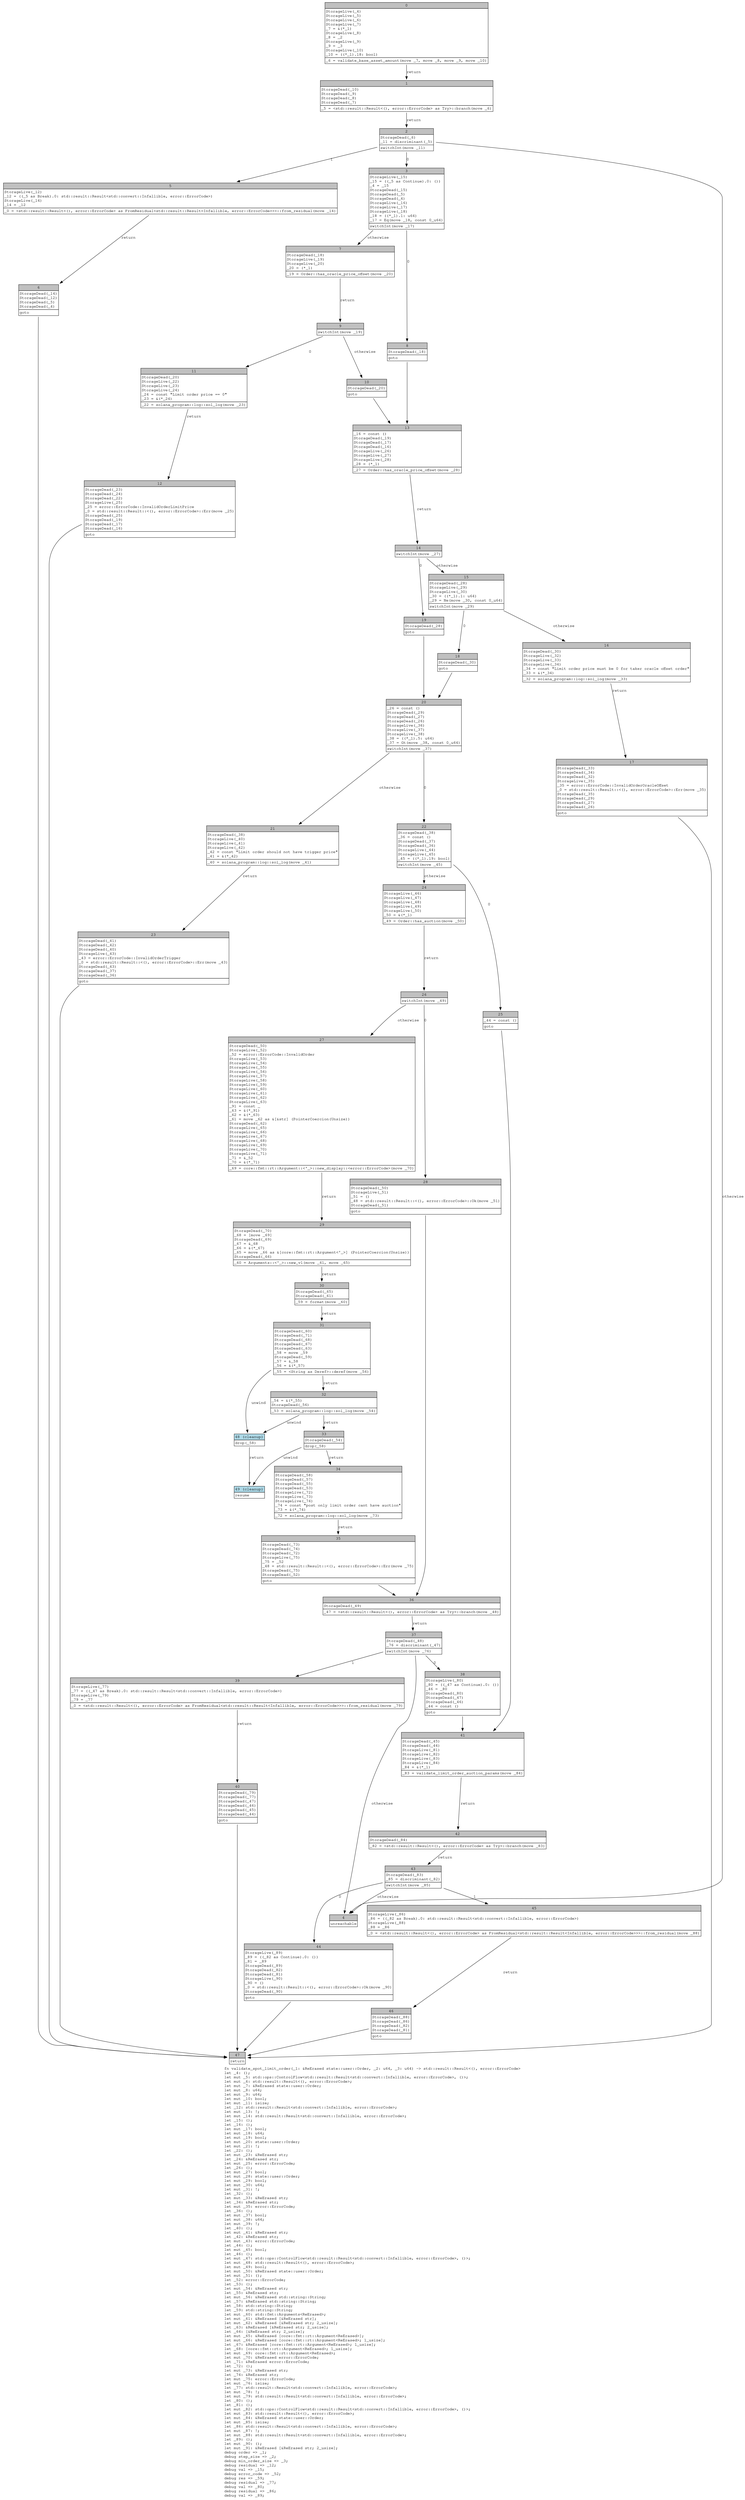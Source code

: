 digraph Mir_0_4568 {
    graph [fontname="Courier, monospace"];
    node [fontname="Courier, monospace"];
    edge [fontname="Courier, monospace"];
    label=<fn validate_spot_limit_order(_1: &amp;ReErased state::user::Order, _2: u64, _3: u64) -&gt; std::result::Result&lt;(), error::ErrorCode&gt;<br align="left"/>let _4: ();<br align="left"/>let mut _5: std::ops::ControlFlow&lt;std::result::Result&lt;std::convert::Infallible, error::ErrorCode&gt;, ()&gt;;<br align="left"/>let mut _6: std::result::Result&lt;(), error::ErrorCode&gt;;<br align="left"/>let mut _7: &amp;ReErased state::user::Order;<br align="left"/>let mut _8: u64;<br align="left"/>let mut _9: u64;<br align="left"/>let mut _10: bool;<br align="left"/>let mut _11: isize;<br align="left"/>let _12: std::result::Result&lt;std::convert::Infallible, error::ErrorCode&gt;;<br align="left"/>let mut _13: !;<br align="left"/>let mut _14: std::result::Result&lt;std::convert::Infallible, error::ErrorCode&gt;;<br align="left"/>let _15: ();<br align="left"/>let _16: ();<br align="left"/>let mut _17: bool;<br align="left"/>let mut _18: u64;<br align="left"/>let mut _19: bool;<br align="left"/>let mut _20: state::user::Order;<br align="left"/>let mut _21: !;<br align="left"/>let _22: ();<br align="left"/>let mut _23: &amp;ReErased str;<br align="left"/>let _24: &amp;ReErased str;<br align="left"/>let mut _25: error::ErrorCode;<br align="left"/>let _26: ();<br align="left"/>let mut _27: bool;<br align="left"/>let mut _28: state::user::Order;<br align="left"/>let mut _29: bool;<br align="left"/>let mut _30: u64;<br align="left"/>let mut _31: !;<br align="left"/>let _32: ();<br align="left"/>let mut _33: &amp;ReErased str;<br align="left"/>let _34: &amp;ReErased str;<br align="left"/>let mut _35: error::ErrorCode;<br align="left"/>let _36: ();<br align="left"/>let mut _37: bool;<br align="left"/>let mut _38: u64;<br align="left"/>let mut _39: !;<br align="left"/>let _40: ();<br align="left"/>let mut _41: &amp;ReErased str;<br align="left"/>let _42: &amp;ReErased str;<br align="left"/>let mut _43: error::ErrorCode;<br align="left"/>let _44: ();<br align="left"/>let mut _45: bool;<br align="left"/>let _46: ();<br align="left"/>let mut _47: std::ops::ControlFlow&lt;std::result::Result&lt;std::convert::Infallible, error::ErrorCode&gt;, ()&gt;;<br align="left"/>let mut _48: std::result::Result&lt;(), error::ErrorCode&gt;;<br align="left"/>let mut _49: bool;<br align="left"/>let mut _50: &amp;ReErased state::user::Order;<br align="left"/>let mut _51: ();<br align="left"/>let _52: error::ErrorCode;<br align="left"/>let _53: ();<br align="left"/>let mut _54: &amp;ReErased str;<br align="left"/>let _55: &amp;ReErased str;<br align="left"/>let mut _56: &amp;ReErased std::string::String;<br align="left"/>let _57: &amp;ReErased std::string::String;<br align="left"/>let _58: std::string::String;<br align="left"/>let _59: std::string::String;<br align="left"/>let mut _60: std::fmt::Arguments&lt;ReErased&gt;;<br align="left"/>let mut _61: &amp;ReErased [&amp;ReErased str];<br align="left"/>let mut _62: &amp;ReErased [&amp;ReErased str; 2_usize];<br align="left"/>let _63: &amp;ReErased [&amp;ReErased str; 2_usize];<br align="left"/>let _64: [&amp;ReErased str; 2_usize];<br align="left"/>let mut _65: &amp;ReErased [core::fmt::rt::Argument&lt;ReErased&gt;];<br align="left"/>let mut _66: &amp;ReErased [core::fmt::rt::Argument&lt;ReErased&gt;; 1_usize];<br align="left"/>let _67: &amp;ReErased [core::fmt::rt::Argument&lt;ReErased&gt;; 1_usize];<br align="left"/>let _68: [core::fmt::rt::Argument&lt;ReErased&gt;; 1_usize];<br align="left"/>let mut _69: core::fmt::rt::Argument&lt;ReErased&gt;;<br align="left"/>let mut _70: &amp;ReErased error::ErrorCode;<br align="left"/>let _71: &amp;ReErased error::ErrorCode;<br align="left"/>let _72: ();<br align="left"/>let mut _73: &amp;ReErased str;<br align="left"/>let _74: &amp;ReErased str;<br align="left"/>let mut _75: error::ErrorCode;<br align="left"/>let mut _76: isize;<br align="left"/>let _77: std::result::Result&lt;std::convert::Infallible, error::ErrorCode&gt;;<br align="left"/>let mut _78: !;<br align="left"/>let mut _79: std::result::Result&lt;std::convert::Infallible, error::ErrorCode&gt;;<br align="left"/>let _80: ();<br align="left"/>let _81: ();<br align="left"/>let mut _82: std::ops::ControlFlow&lt;std::result::Result&lt;std::convert::Infallible, error::ErrorCode&gt;, ()&gt;;<br align="left"/>let mut _83: std::result::Result&lt;(), error::ErrorCode&gt;;<br align="left"/>let mut _84: &amp;ReErased state::user::Order;<br align="left"/>let mut _85: isize;<br align="left"/>let _86: std::result::Result&lt;std::convert::Infallible, error::ErrorCode&gt;;<br align="left"/>let mut _87: !;<br align="left"/>let mut _88: std::result::Result&lt;std::convert::Infallible, error::ErrorCode&gt;;<br align="left"/>let _89: ();<br align="left"/>let mut _90: ();<br align="left"/>let mut _91: &amp;ReErased [&amp;ReErased str; 2_usize];<br align="left"/>debug order =&gt; _1;<br align="left"/>debug step_size =&gt; _2;<br align="left"/>debug min_order_size =&gt; _3;<br align="left"/>debug residual =&gt; _12;<br align="left"/>debug val =&gt; _15;<br align="left"/>debug error_code =&gt; _52;<br align="left"/>debug res =&gt; _59;<br align="left"/>debug residual =&gt; _77;<br align="left"/>debug val =&gt; _80;<br align="left"/>debug residual =&gt; _86;<br align="left"/>debug val =&gt; _89;<br align="left"/>>;
    bb0__0_4568 [shape="none", label=<<table border="0" cellborder="1" cellspacing="0"><tr><td bgcolor="gray" align="center" colspan="1">0</td></tr><tr><td align="left" balign="left">StorageLive(_4)<br/>StorageLive(_5)<br/>StorageLive(_6)<br/>StorageLive(_7)<br/>_7 = &amp;(*_1)<br/>StorageLive(_8)<br/>_8 = _2<br/>StorageLive(_9)<br/>_9 = _3<br/>StorageLive(_10)<br/>_10 = ((*_1).18: bool)<br/></td></tr><tr><td align="left">_6 = validate_base_asset_amount(move _7, move _8, move _9, move _10)</td></tr></table>>];
    bb1__0_4568 [shape="none", label=<<table border="0" cellborder="1" cellspacing="0"><tr><td bgcolor="gray" align="center" colspan="1">1</td></tr><tr><td align="left" balign="left">StorageDead(_10)<br/>StorageDead(_9)<br/>StorageDead(_8)<br/>StorageDead(_7)<br/></td></tr><tr><td align="left">_5 = &lt;std::result::Result&lt;(), error::ErrorCode&gt; as Try&gt;::branch(move _6)</td></tr></table>>];
    bb2__0_4568 [shape="none", label=<<table border="0" cellborder="1" cellspacing="0"><tr><td bgcolor="gray" align="center" colspan="1">2</td></tr><tr><td align="left" balign="left">StorageDead(_6)<br/>_11 = discriminant(_5)<br/></td></tr><tr><td align="left">switchInt(move _11)</td></tr></table>>];
    bb3__0_4568 [shape="none", label=<<table border="0" cellborder="1" cellspacing="0"><tr><td bgcolor="gray" align="center" colspan="1">3</td></tr><tr><td align="left" balign="left">StorageLive(_15)<br/>_15 = ((_5 as Continue).0: ())<br/>_4 = _15<br/>StorageDead(_15)<br/>StorageDead(_5)<br/>StorageDead(_4)<br/>StorageLive(_16)<br/>StorageLive(_17)<br/>StorageLive(_18)<br/>_18 = ((*_1).1: u64)<br/>_17 = Eq(move _18, const 0_u64)<br/></td></tr><tr><td align="left">switchInt(move _17)</td></tr></table>>];
    bb4__0_4568 [shape="none", label=<<table border="0" cellborder="1" cellspacing="0"><tr><td bgcolor="gray" align="center" colspan="1">4</td></tr><tr><td align="left">unreachable</td></tr></table>>];
    bb5__0_4568 [shape="none", label=<<table border="0" cellborder="1" cellspacing="0"><tr><td bgcolor="gray" align="center" colspan="1">5</td></tr><tr><td align="left" balign="left">StorageLive(_12)<br/>_12 = ((_5 as Break).0: std::result::Result&lt;std::convert::Infallible, error::ErrorCode&gt;)<br/>StorageLive(_14)<br/>_14 = _12<br/></td></tr><tr><td align="left">_0 = &lt;std::result::Result&lt;(), error::ErrorCode&gt; as FromResidual&lt;std::result::Result&lt;Infallible, error::ErrorCode&gt;&gt;&gt;::from_residual(move _14)</td></tr></table>>];
    bb6__0_4568 [shape="none", label=<<table border="0" cellborder="1" cellspacing="0"><tr><td bgcolor="gray" align="center" colspan="1">6</td></tr><tr><td align="left" balign="left">StorageDead(_14)<br/>StorageDead(_12)<br/>StorageDead(_5)<br/>StorageDead(_4)<br/></td></tr><tr><td align="left">goto</td></tr></table>>];
    bb7__0_4568 [shape="none", label=<<table border="0" cellborder="1" cellspacing="0"><tr><td bgcolor="gray" align="center" colspan="1">7</td></tr><tr><td align="left" balign="left">StorageDead(_18)<br/>StorageLive(_19)<br/>StorageLive(_20)<br/>_20 = (*_1)<br/></td></tr><tr><td align="left">_19 = Order::has_oracle_price_offset(move _20)</td></tr></table>>];
    bb8__0_4568 [shape="none", label=<<table border="0" cellborder="1" cellspacing="0"><tr><td bgcolor="gray" align="center" colspan="1">8</td></tr><tr><td align="left" balign="left">StorageDead(_18)<br/></td></tr><tr><td align="left">goto</td></tr></table>>];
    bb9__0_4568 [shape="none", label=<<table border="0" cellborder="1" cellspacing="0"><tr><td bgcolor="gray" align="center" colspan="1">9</td></tr><tr><td align="left">switchInt(move _19)</td></tr></table>>];
    bb10__0_4568 [shape="none", label=<<table border="0" cellborder="1" cellspacing="0"><tr><td bgcolor="gray" align="center" colspan="1">10</td></tr><tr><td align="left" balign="left">StorageDead(_20)<br/></td></tr><tr><td align="left">goto</td></tr></table>>];
    bb11__0_4568 [shape="none", label=<<table border="0" cellborder="1" cellspacing="0"><tr><td bgcolor="gray" align="center" colspan="1">11</td></tr><tr><td align="left" balign="left">StorageDead(_20)<br/>StorageLive(_22)<br/>StorageLive(_23)<br/>StorageLive(_24)<br/>_24 = const &quot;Limit order price == 0&quot;<br/>_23 = &amp;(*_24)<br/></td></tr><tr><td align="left">_22 = solana_program::log::sol_log(move _23)</td></tr></table>>];
    bb12__0_4568 [shape="none", label=<<table border="0" cellborder="1" cellspacing="0"><tr><td bgcolor="gray" align="center" colspan="1">12</td></tr><tr><td align="left" balign="left">StorageDead(_23)<br/>StorageDead(_24)<br/>StorageDead(_22)<br/>StorageLive(_25)<br/>_25 = error::ErrorCode::InvalidOrderLimitPrice<br/>_0 = std::result::Result::&lt;(), error::ErrorCode&gt;::Err(move _25)<br/>StorageDead(_25)<br/>StorageDead(_19)<br/>StorageDead(_17)<br/>StorageDead(_16)<br/></td></tr><tr><td align="left">goto</td></tr></table>>];
    bb13__0_4568 [shape="none", label=<<table border="0" cellborder="1" cellspacing="0"><tr><td bgcolor="gray" align="center" colspan="1">13</td></tr><tr><td align="left" balign="left">_16 = const ()<br/>StorageDead(_19)<br/>StorageDead(_17)<br/>StorageDead(_16)<br/>StorageLive(_26)<br/>StorageLive(_27)<br/>StorageLive(_28)<br/>_28 = (*_1)<br/></td></tr><tr><td align="left">_27 = Order::has_oracle_price_offset(move _28)</td></tr></table>>];
    bb14__0_4568 [shape="none", label=<<table border="0" cellborder="1" cellspacing="0"><tr><td bgcolor="gray" align="center" colspan="1">14</td></tr><tr><td align="left">switchInt(move _27)</td></tr></table>>];
    bb15__0_4568 [shape="none", label=<<table border="0" cellborder="1" cellspacing="0"><tr><td bgcolor="gray" align="center" colspan="1">15</td></tr><tr><td align="left" balign="left">StorageDead(_28)<br/>StorageLive(_29)<br/>StorageLive(_30)<br/>_30 = ((*_1).1: u64)<br/>_29 = Ne(move _30, const 0_u64)<br/></td></tr><tr><td align="left">switchInt(move _29)</td></tr></table>>];
    bb16__0_4568 [shape="none", label=<<table border="0" cellborder="1" cellspacing="0"><tr><td bgcolor="gray" align="center" colspan="1">16</td></tr><tr><td align="left" balign="left">StorageDead(_30)<br/>StorageLive(_32)<br/>StorageLive(_33)<br/>StorageLive(_34)<br/>_34 = const &quot;Limit order price must be 0 for taker oracle offset order&quot;<br/>_33 = &amp;(*_34)<br/></td></tr><tr><td align="left">_32 = solana_program::log::sol_log(move _33)</td></tr></table>>];
    bb17__0_4568 [shape="none", label=<<table border="0" cellborder="1" cellspacing="0"><tr><td bgcolor="gray" align="center" colspan="1">17</td></tr><tr><td align="left" balign="left">StorageDead(_33)<br/>StorageDead(_34)<br/>StorageDead(_32)<br/>StorageLive(_35)<br/>_35 = error::ErrorCode::InvalidOrderOracleOffset<br/>_0 = std::result::Result::&lt;(), error::ErrorCode&gt;::Err(move _35)<br/>StorageDead(_35)<br/>StorageDead(_29)<br/>StorageDead(_27)<br/>StorageDead(_26)<br/></td></tr><tr><td align="left">goto</td></tr></table>>];
    bb18__0_4568 [shape="none", label=<<table border="0" cellborder="1" cellspacing="0"><tr><td bgcolor="gray" align="center" colspan="1">18</td></tr><tr><td align="left" balign="left">StorageDead(_30)<br/></td></tr><tr><td align="left">goto</td></tr></table>>];
    bb19__0_4568 [shape="none", label=<<table border="0" cellborder="1" cellspacing="0"><tr><td bgcolor="gray" align="center" colspan="1">19</td></tr><tr><td align="left" balign="left">StorageDead(_28)<br/></td></tr><tr><td align="left">goto</td></tr></table>>];
    bb20__0_4568 [shape="none", label=<<table border="0" cellborder="1" cellspacing="0"><tr><td bgcolor="gray" align="center" colspan="1">20</td></tr><tr><td align="left" balign="left">_26 = const ()<br/>StorageDead(_29)<br/>StorageDead(_27)<br/>StorageDead(_26)<br/>StorageLive(_36)<br/>StorageLive(_37)<br/>StorageLive(_38)<br/>_38 = ((*_1).5: u64)<br/>_37 = Gt(move _38, const 0_u64)<br/></td></tr><tr><td align="left">switchInt(move _37)</td></tr></table>>];
    bb21__0_4568 [shape="none", label=<<table border="0" cellborder="1" cellspacing="0"><tr><td bgcolor="gray" align="center" colspan="1">21</td></tr><tr><td align="left" balign="left">StorageDead(_38)<br/>StorageLive(_40)<br/>StorageLive(_41)<br/>StorageLive(_42)<br/>_42 = const &quot;Limit order should not have trigger price&quot;<br/>_41 = &amp;(*_42)<br/></td></tr><tr><td align="left">_40 = solana_program::log::sol_log(move _41)</td></tr></table>>];
    bb22__0_4568 [shape="none", label=<<table border="0" cellborder="1" cellspacing="0"><tr><td bgcolor="gray" align="center" colspan="1">22</td></tr><tr><td align="left" balign="left">StorageDead(_38)<br/>_36 = const ()<br/>StorageDead(_37)<br/>StorageDead(_36)<br/>StorageLive(_44)<br/>StorageLive(_45)<br/>_45 = ((*_1).19: bool)<br/></td></tr><tr><td align="left">switchInt(move _45)</td></tr></table>>];
    bb23__0_4568 [shape="none", label=<<table border="0" cellborder="1" cellspacing="0"><tr><td bgcolor="gray" align="center" colspan="1">23</td></tr><tr><td align="left" balign="left">StorageDead(_41)<br/>StorageDead(_42)<br/>StorageDead(_40)<br/>StorageLive(_43)<br/>_43 = error::ErrorCode::InvalidOrderTrigger<br/>_0 = std::result::Result::&lt;(), error::ErrorCode&gt;::Err(move _43)<br/>StorageDead(_43)<br/>StorageDead(_37)<br/>StorageDead(_36)<br/></td></tr><tr><td align="left">goto</td></tr></table>>];
    bb24__0_4568 [shape="none", label=<<table border="0" cellborder="1" cellspacing="0"><tr><td bgcolor="gray" align="center" colspan="1">24</td></tr><tr><td align="left" balign="left">StorageLive(_46)<br/>StorageLive(_47)<br/>StorageLive(_48)<br/>StorageLive(_49)<br/>StorageLive(_50)<br/>_50 = &amp;(*_1)<br/></td></tr><tr><td align="left">_49 = Order::has_auction(move _50)</td></tr></table>>];
    bb25__0_4568 [shape="none", label=<<table border="0" cellborder="1" cellspacing="0"><tr><td bgcolor="gray" align="center" colspan="1">25</td></tr><tr><td align="left" balign="left">_44 = const ()<br/></td></tr><tr><td align="left">goto</td></tr></table>>];
    bb26__0_4568 [shape="none", label=<<table border="0" cellborder="1" cellspacing="0"><tr><td bgcolor="gray" align="center" colspan="1">26</td></tr><tr><td align="left">switchInt(move _49)</td></tr></table>>];
    bb27__0_4568 [shape="none", label=<<table border="0" cellborder="1" cellspacing="0"><tr><td bgcolor="gray" align="center" colspan="1">27</td></tr><tr><td align="left" balign="left">StorageDead(_50)<br/>StorageLive(_52)<br/>_52 = error::ErrorCode::InvalidOrder<br/>StorageLive(_53)<br/>StorageLive(_54)<br/>StorageLive(_55)<br/>StorageLive(_56)<br/>StorageLive(_57)<br/>StorageLive(_58)<br/>StorageLive(_59)<br/>StorageLive(_60)<br/>StorageLive(_61)<br/>StorageLive(_62)<br/>StorageLive(_63)<br/>_91 = const _<br/>_63 = &amp;(*_91)<br/>_62 = &amp;(*_63)<br/>_61 = move _62 as &amp;[&amp;str] (PointerCoercion(Unsize))<br/>StorageDead(_62)<br/>StorageLive(_65)<br/>StorageLive(_66)<br/>StorageLive(_67)<br/>StorageLive(_68)<br/>StorageLive(_69)<br/>StorageLive(_70)<br/>StorageLive(_71)<br/>_71 = &amp;_52<br/>_70 = &amp;(*_71)<br/></td></tr><tr><td align="left">_69 = core::fmt::rt::Argument::&lt;'_&gt;::new_display::&lt;error::ErrorCode&gt;(move _70)</td></tr></table>>];
    bb28__0_4568 [shape="none", label=<<table border="0" cellborder="1" cellspacing="0"><tr><td bgcolor="gray" align="center" colspan="1">28</td></tr><tr><td align="left" balign="left">StorageDead(_50)<br/>StorageLive(_51)<br/>_51 = ()<br/>_48 = std::result::Result::&lt;(), error::ErrorCode&gt;::Ok(move _51)<br/>StorageDead(_51)<br/></td></tr><tr><td align="left">goto</td></tr></table>>];
    bb29__0_4568 [shape="none", label=<<table border="0" cellborder="1" cellspacing="0"><tr><td bgcolor="gray" align="center" colspan="1">29</td></tr><tr><td align="left" balign="left">StorageDead(_70)<br/>_68 = [move _69]<br/>StorageDead(_69)<br/>_67 = &amp;_68<br/>_66 = &amp;(*_67)<br/>_65 = move _66 as &amp;[core::fmt::rt::Argument&lt;'_&gt;] (PointerCoercion(Unsize))<br/>StorageDead(_66)<br/></td></tr><tr><td align="left">_60 = Arguments::&lt;'_&gt;::new_v1(move _61, move _65)</td></tr></table>>];
    bb30__0_4568 [shape="none", label=<<table border="0" cellborder="1" cellspacing="0"><tr><td bgcolor="gray" align="center" colspan="1">30</td></tr><tr><td align="left" balign="left">StorageDead(_65)<br/>StorageDead(_61)<br/></td></tr><tr><td align="left">_59 = format(move _60)</td></tr></table>>];
    bb31__0_4568 [shape="none", label=<<table border="0" cellborder="1" cellspacing="0"><tr><td bgcolor="gray" align="center" colspan="1">31</td></tr><tr><td align="left" balign="left">StorageDead(_60)<br/>StorageDead(_71)<br/>StorageDead(_68)<br/>StorageDead(_67)<br/>StorageDead(_63)<br/>_58 = move _59<br/>StorageDead(_59)<br/>_57 = &amp;_58<br/>_56 = &amp;(*_57)<br/></td></tr><tr><td align="left">_55 = &lt;String as Deref&gt;::deref(move _56)</td></tr></table>>];
    bb32__0_4568 [shape="none", label=<<table border="0" cellborder="1" cellspacing="0"><tr><td bgcolor="gray" align="center" colspan="1">32</td></tr><tr><td align="left" balign="left">_54 = &amp;(*_55)<br/>StorageDead(_56)<br/></td></tr><tr><td align="left">_53 = solana_program::log::sol_log(move _54)</td></tr></table>>];
    bb33__0_4568 [shape="none", label=<<table border="0" cellborder="1" cellspacing="0"><tr><td bgcolor="gray" align="center" colspan="1">33</td></tr><tr><td align="left" balign="left">StorageDead(_54)<br/></td></tr><tr><td align="left">drop(_58)</td></tr></table>>];
    bb34__0_4568 [shape="none", label=<<table border="0" cellborder="1" cellspacing="0"><tr><td bgcolor="gray" align="center" colspan="1">34</td></tr><tr><td align="left" balign="left">StorageDead(_58)<br/>StorageDead(_57)<br/>StorageDead(_55)<br/>StorageDead(_53)<br/>StorageLive(_72)<br/>StorageLive(_73)<br/>StorageLive(_74)<br/>_74 = const &quot;post only limit order cant have auction&quot;<br/>_73 = &amp;(*_74)<br/></td></tr><tr><td align="left">_72 = solana_program::log::sol_log(move _73)</td></tr></table>>];
    bb35__0_4568 [shape="none", label=<<table border="0" cellborder="1" cellspacing="0"><tr><td bgcolor="gray" align="center" colspan="1">35</td></tr><tr><td align="left" balign="left">StorageDead(_73)<br/>StorageDead(_74)<br/>StorageDead(_72)<br/>StorageLive(_75)<br/>_75 = _52<br/>_48 = std::result::Result::&lt;(), error::ErrorCode&gt;::Err(move _75)<br/>StorageDead(_75)<br/>StorageDead(_52)<br/></td></tr><tr><td align="left">goto</td></tr></table>>];
    bb36__0_4568 [shape="none", label=<<table border="0" cellborder="1" cellspacing="0"><tr><td bgcolor="gray" align="center" colspan="1">36</td></tr><tr><td align="left" balign="left">StorageDead(_49)<br/></td></tr><tr><td align="left">_47 = &lt;std::result::Result&lt;(), error::ErrorCode&gt; as Try&gt;::branch(move _48)</td></tr></table>>];
    bb37__0_4568 [shape="none", label=<<table border="0" cellborder="1" cellspacing="0"><tr><td bgcolor="gray" align="center" colspan="1">37</td></tr><tr><td align="left" balign="left">StorageDead(_48)<br/>_76 = discriminant(_47)<br/></td></tr><tr><td align="left">switchInt(move _76)</td></tr></table>>];
    bb38__0_4568 [shape="none", label=<<table border="0" cellborder="1" cellspacing="0"><tr><td bgcolor="gray" align="center" colspan="1">38</td></tr><tr><td align="left" balign="left">StorageLive(_80)<br/>_80 = ((_47 as Continue).0: ())<br/>_46 = _80<br/>StorageDead(_80)<br/>StorageDead(_47)<br/>StorageDead(_46)<br/>_44 = const ()<br/></td></tr><tr><td align="left">goto</td></tr></table>>];
    bb39__0_4568 [shape="none", label=<<table border="0" cellborder="1" cellspacing="0"><tr><td bgcolor="gray" align="center" colspan="1">39</td></tr><tr><td align="left" balign="left">StorageLive(_77)<br/>_77 = ((_47 as Break).0: std::result::Result&lt;std::convert::Infallible, error::ErrorCode&gt;)<br/>StorageLive(_79)<br/>_79 = _77<br/></td></tr><tr><td align="left">_0 = &lt;std::result::Result&lt;(), error::ErrorCode&gt; as FromResidual&lt;std::result::Result&lt;Infallible, error::ErrorCode&gt;&gt;&gt;::from_residual(move _79)</td></tr></table>>];
    bb40__0_4568 [shape="none", label=<<table border="0" cellborder="1" cellspacing="0"><tr><td bgcolor="gray" align="center" colspan="1">40</td></tr><tr><td align="left" balign="left">StorageDead(_79)<br/>StorageDead(_77)<br/>StorageDead(_47)<br/>StorageDead(_46)<br/>StorageDead(_45)<br/>StorageDead(_44)<br/></td></tr><tr><td align="left">goto</td></tr></table>>];
    bb41__0_4568 [shape="none", label=<<table border="0" cellborder="1" cellspacing="0"><tr><td bgcolor="gray" align="center" colspan="1">41</td></tr><tr><td align="left" balign="left">StorageDead(_45)<br/>StorageDead(_44)<br/>StorageLive(_81)<br/>StorageLive(_82)<br/>StorageLive(_83)<br/>StorageLive(_84)<br/>_84 = &amp;(*_1)<br/></td></tr><tr><td align="left">_83 = validate_limit_order_auction_params(move _84)</td></tr></table>>];
    bb42__0_4568 [shape="none", label=<<table border="0" cellborder="1" cellspacing="0"><tr><td bgcolor="gray" align="center" colspan="1">42</td></tr><tr><td align="left" balign="left">StorageDead(_84)<br/></td></tr><tr><td align="left">_82 = &lt;std::result::Result&lt;(), error::ErrorCode&gt; as Try&gt;::branch(move _83)</td></tr></table>>];
    bb43__0_4568 [shape="none", label=<<table border="0" cellborder="1" cellspacing="0"><tr><td bgcolor="gray" align="center" colspan="1">43</td></tr><tr><td align="left" balign="left">StorageDead(_83)<br/>_85 = discriminant(_82)<br/></td></tr><tr><td align="left">switchInt(move _85)</td></tr></table>>];
    bb44__0_4568 [shape="none", label=<<table border="0" cellborder="1" cellspacing="0"><tr><td bgcolor="gray" align="center" colspan="1">44</td></tr><tr><td align="left" balign="left">StorageLive(_89)<br/>_89 = ((_82 as Continue).0: ())<br/>_81 = _89<br/>StorageDead(_89)<br/>StorageDead(_82)<br/>StorageDead(_81)<br/>StorageLive(_90)<br/>_90 = ()<br/>_0 = std::result::Result::&lt;(), error::ErrorCode&gt;::Ok(move _90)<br/>StorageDead(_90)<br/></td></tr><tr><td align="left">goto</td></tr></table>>];
    bb45__0_4568 [shape="none", label=<<table border="0" cellborder="1" cellspacing="0"><tr><td bgcolor="gray" align="center" colspan="1">45</td></tr><tr><td align="left" balign="left">StorageLive(_86)<br/>_86 = ((_82 as Break).0: std::result::Result&lt;std::convert::Infallible, error::ErrorCode&gt;)<br/>StorageLive(_88)<br/>_88 = _86<br/></td></tr><tr><td align="left">_0 = &lt;std::result::Result&lt;(), error::ErrorCode&gt; as FromResidual&lt;std::result::Result&lt;Infallible, error::ErrorCode&gt;&gt;&gt;::from_residual(move _88)</td></tr></table>>];
    bb46__0_4568 [shape="none", label=<<table border="0" cellborder="1" cellspacing="0"><tr><td bgcolor="gray" align="center" colspan="1">46</td></tr><tr><td align="left" balign="left">StorageDead(_88)<br/>StorageDead(_86)<br/>StorageDead(_82)<br/>StorageDead(_81)<br/></td></tr><tr><td align="left">goto</td></tr></table>>];
    bb47__0_4568 [shape="none", label=<<table border="0" cellborder="1" cellspacing="0"><tr><td bgcolor="gray" align="center" colspan="1">47</td></tr><tr><td align="left">return</td></tr></table>>];
    bb48__0_4568 [shape="none", label=<<table border="0" cellborder="1" cellspacing="0"><tr><td bgcolor="lightblue" align="center" colspan="1">48 (cleanup)</td></tr><tr><td align="left">drop(_58)</td></tr></table>>];
    bb49__0_4568 [shape="none", label=<<table border="0" cellborder="1" cellspacing="0"><tr><td bgcolor="lightblue" align="center" colspan="1">49 (cleanup)</td></tr><tr><td align="left">resume</td></tr></table>>];
    bb0__0_4568 -> bb1__0_4568 [label="return"];
    bb1__0_4568 -> bb2__0_4568 [label="return"];
    bb2__0_4568 -> bb3__0_4568 [label="0"];
    bb2__0_4568 -> bb5__0_4568 [label="1"];
    bb2__0_4568 -> bb4__0_4568 [label="otherwise"];
    bb3__0_4568 -> bb8__0_4568 [label="0"];
    bb3__0_4568 -> bb7__0_4568 [label="otherwise"];
    bb5__0_4568 -> bb6__0_4568 [label="return"];
    bb6__0_4568 -> bb47__0_4568 [label=""];
    bb7__0_4568 -> bb9__0_4568 [label="return"];
    bb8__0_4568 -> bb13__0_4568 [label=""];
    bb9__0_4568 -> bb11__0_4568 [label="0"];
    bb9__0_4568 -> bb10__0_4568 [label="otherwise"];
    bb10__0_4568 -> bb13__0_4568 [label=""];
    bb11__0_4568 -> bb12__0_4568 [label="return"];
    bb12__0_4568 -> bb47__0_4568 [label=""];
    bb13__0_4568 -> bb14__0_4568 [label="return"];
    bb14__0_4568 -> bb19__0_4568 [label="0"];
    bb14__0_4568 -> bb15__0_4568 [label="otherwise"];
    bb15__0_4568 -> bb18__0_4568 [label="0"];
    bb15__0_4568 -> bb16__0_4568 [label="otherwise"];
    bb16__0_4568 -> bb17__0_4568 [label="return"];
    bb17__0_4568 -> bb47__0_4568 [label=""];
    bb18__0_4568 -> bb20__0_4568 [label=""];
    bb19__0_4568 -> bb20__0_4568 [label=""];
    bb20__0_4568 -> bb22__0_4568 [label="0"];
    bb20__0_4568 -> bb21__0_4568 [label="otherwise"];
    bb21__0_4568 -> bb23__0_4568 [label="return"];
    bb22__0_4568 -> bb25__0_4568 [label="0"];
    bb22__0_4568 -> bb24__0_4568 [label="otherwise"];
    bb23__0_4568 -> bb47__0_4568 [label=""];
    bb24__0_4568 -> bb26__0_4568 [label="return"];
    bb25__0_4568 -> bb41__0_4568 [label=""];
    bb26__0_4568 -> bb28__0_4568 [label="0"];
    bb26__0_4568 -> bb27__0_4568 [label="otherwise"];
    bb27__0_4568 -> bb29__0_4568 [label="return"];
    bb28__0_4568 -> bb36__0_4568 [label=""];
    bb29__0_4568 -> bb30__0_4568 [label="return"];
    bb30__0_4568 -> bb31__0_4568 [label="return"];
    bb31__0_4568 -> bb32__0_4568 [label="return"];
    bb31__0_4568 -> bb48__0_4568 [label="unwind"];
    bb32__0_4568 -> bb33__0_4568 [label="return"];
    bb32__0_4568 -> bb48__0_4568 [label="unwind"];
    bb33__0_4568 -> bb34__0_4568 [label="return"];
    bb33__0_4568 -> bb49__0_4568 [label="unwind"];
    bb34__0_4568 -> bb35__0_4568 [label="return"];
    bb35__0_4568 -> bb36__0_4568 [label=""];
    bb36__0_4568 -> bb37__0_4568 [label="return"];
    bb37__0_4568 -> bb38__0_4568 [label="0"];
    bb37__0_4568 -> bb39__0_4568 [label="1"];
    bb37__0_4568 -> bb4__0_4568 [label="otherwise"];
    bb38__0_4568 -> bb41__0_4568 [label=""];
    bb39__0_4568 -> bb40__0_4568 [label="return"];
    bb40__0_4568 -> bb47__0_4568 [label=""];
    bb41__0_4568 -> bb42__0_4568 [label="return"];
    bb42__0_4568 -> bb43__0_4568 [label="return"];
    bb43__0_4568 -> bb44__0_4568 [label="0"];
    bb43__0_4568 -> bb45__0_4568 [label="1"];
    bb43__0_4568 -> bb4__0_4568 [label="otherwise"];
    bb44__0_4568 -> bb47__0_4568 [label=""];
    bb45__0_4568 -> bb46__0_4568 [label="return"];
    bb46__0_4568 -> bb47__0_4568 [label=""];
    bb48__0_4568 -> bb49__0_4568 [label="return"];
}
